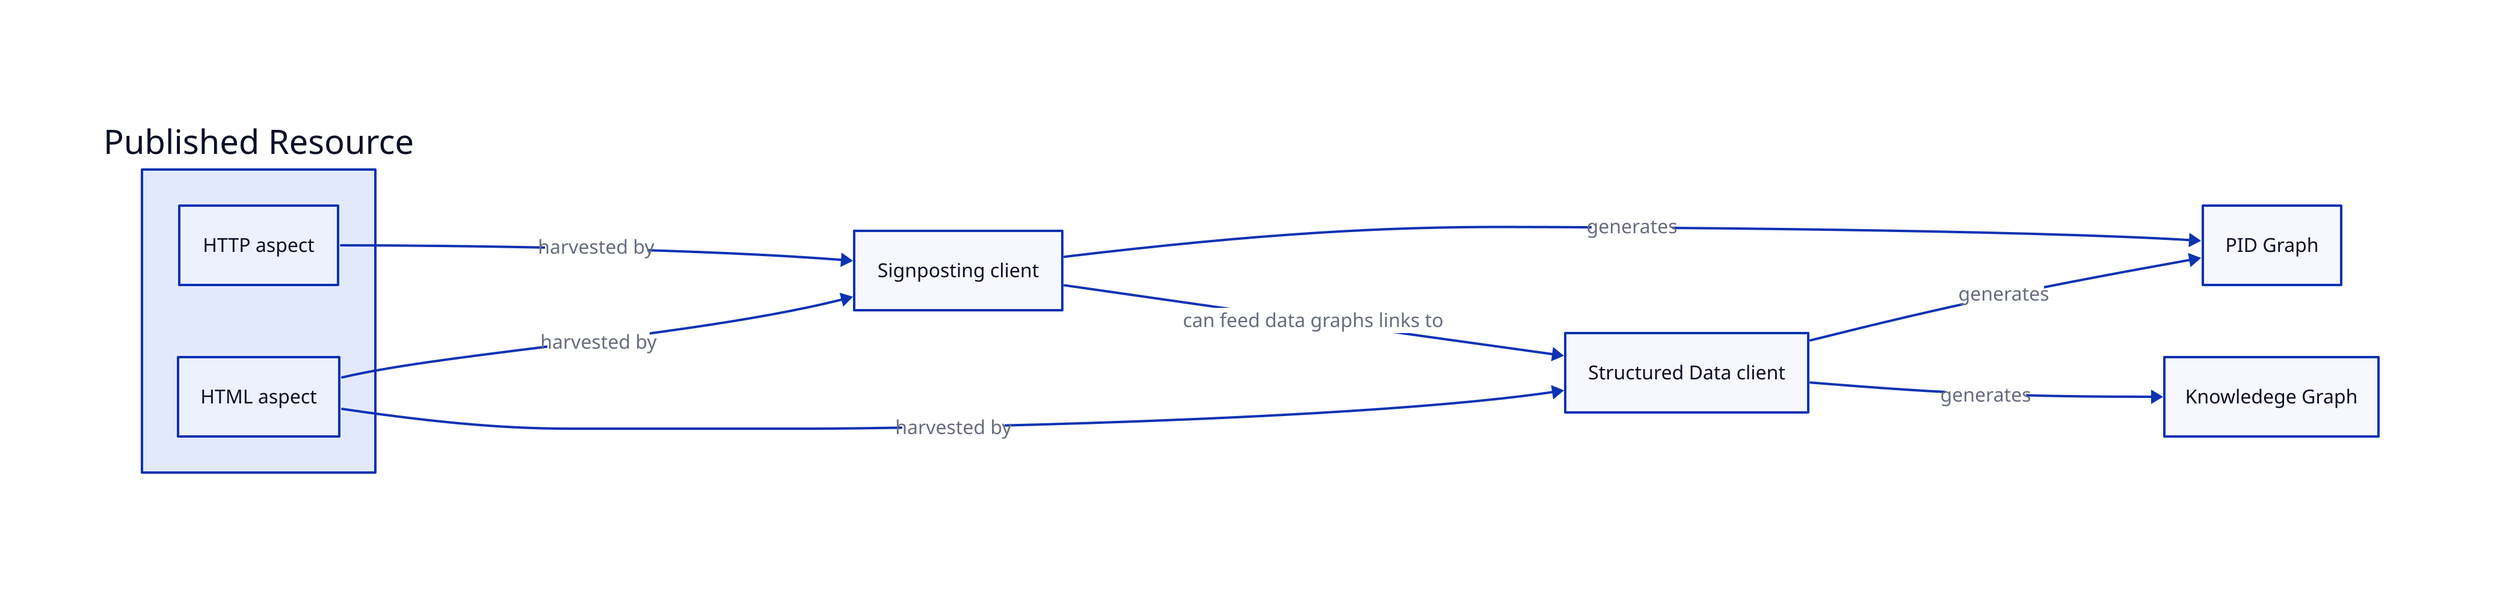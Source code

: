 direction: right

# target
r: Published Resource {
net: HTTP aspect
body: HTML aspect
}

# players
pid: PID Graph
kg: Knowledege Graph
sph: Signposting client
sdh: Structured Data client

r.net -> sph: harvested by
r.body -> sph: harvested by
sph -> pid: generates

sph -> sdh: can feed data graphs links to 
r.body -> sdh: harvested by
sdh -> pid: generates
sdh -> kg: generates

